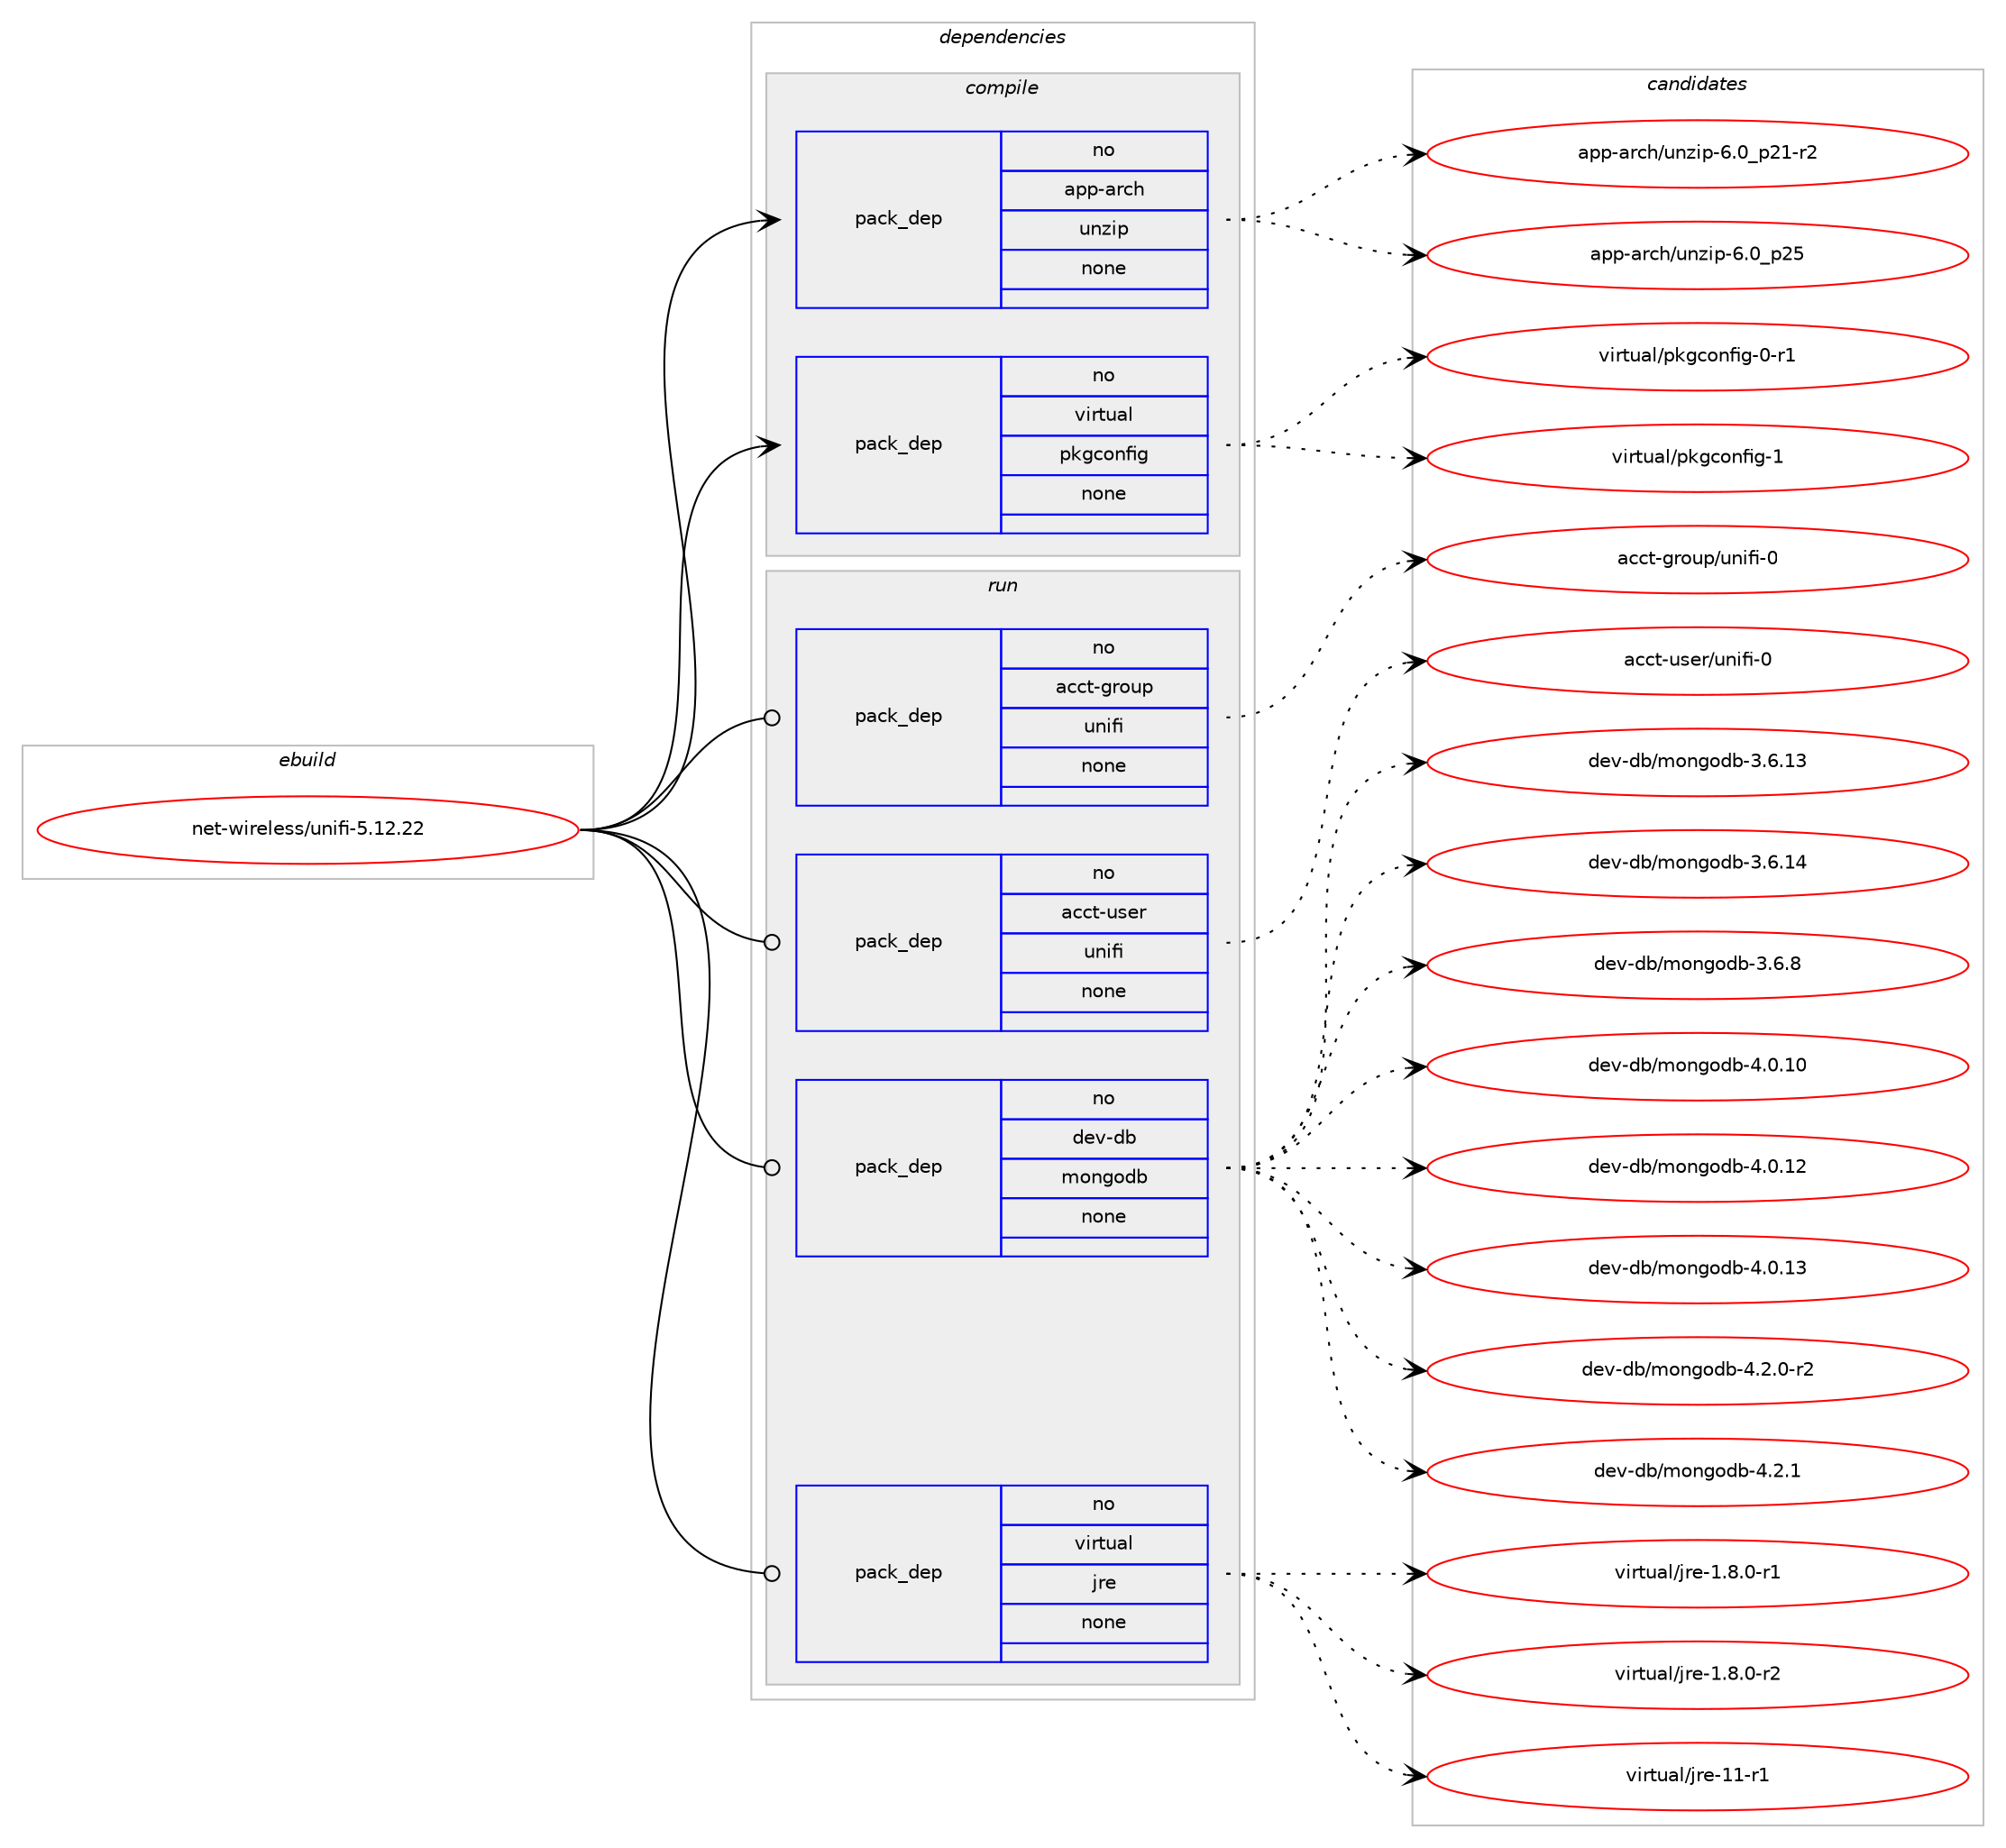 digraph prolog {

# *************
# Graph options
# *************

newrank=true;
concentrate=true;
compound=true;
graph [rankdir=LR,fontname=Helvetica,fontsize=10,ranksep=1.5];#, ranksep=2.5, nodesep=0.2];
edge  [arrowhead=vee];
node  [fontname=Helvetica,fontsize=10];

# **********
# The ebuild
# **********

subgraph cluster_leftcol {
color=gray;
rank=same;
label=<<i>ebuild</i>>;
id [label="net-wireless/unifi-5.12.22", color=red, width=4, href="../net-wireless/unifi-5.12.22.svg"];
}

# ****************
# The dependencies
# ****************

subgraph cluster_midcol {
color=gray;
label=<<i>dependencies</i>>;
subgraph cluster_compile {
fillcolor="#eeeeee";
style=filled;
label=<<i>compile</i>>;
subgraph pack624340 {
dependency845457 [label=<<TABLE BORDER="0" CELLBORDER="1" CELLSPACING="0" CELLPADDING="4" WIDTH="220"><TR><TD ROWSPAN="6" CELLPADDING="30">pack_dep</TD></TR><TR><TD WIDTH="110">no</TD></TR><TR><TD>app-arch</TD></TR><TR><TD>unzip</TD></TR><TR><TD>none</TD></TR><TR><TD></TD></TR></TABLE>>, shape=none, color=blue];
}
id:e -> dependency845457:w [weight=20,style="solid",arrowhead="vee"];
subgraph pack624341 {
dependency845458 [label=<<TABLE BORDER="0" CELLBORDER="1" CELLSPACING="0" CELLPADDING="4" WIDTH="220"><TR><TD ROWSPAN="6" CELLPADDING="30">pack_dep</TD></TR><TR><TD WIDTH="110">no</TD></TR><TR><TD>virtual</TD></TR><TR><TD>pkgconfig</TD></TR><TR><TD>none</TD></TR><TR><TD></TD></TR></TABLE>>, shape=none, color=blue];
}
id:e -> dependency845458:w [weight=20,style="solid",arrowhead="vee"];
}
subgraph cluster_compileandrun {
fillcolor="#eeeeee";
style=filled;
label=<<i>compile and run</i>>;
}
subgraph cluster_run {
fillcolor="#eeeeee";
style=filled;
label=<<i>run</i>>;
subgraph pack624342 {
dependency845459 [label=<<TABLE BORDER="0" CELLBORDER="1" CELLSPACING="0" CELLPADDING="4" WIDTH="220"><TR><TD ROWSPAN="6" CELLPADDING="30">pack_dep</TD></TR><TR><TD WIDTH="110">no</TD></TR><TR><TD>acct-group</TD></TR><TR><TD>unifi</TD></TR><TR><TD>none</TD></TR><TR><TD></TD></TR></TABLE>>, shape=none, color=blue];
}
id:e -> dependency845459:w [weight=20,style="solid",arrowhead="odot"];
subgraph pack624343 {
dependency845460 [label=<<TABLE BORDER="0" CELLBORDER="1" CELLSPACING="0" CELLPADDING="4" WIDTH="220"><TR><TD ROWSPAN="6" CELLPADDING="30">pack_dep</TD></TR><TR><TD WIDTH="110">no</TD></TR><TR><TD>acct-user</TD></TR><TR><TD>unifi</TD></TR><TR><TD>none</TD></TR><TR><TD></TD></TR></TABLE>>, shape=none, color=blue];
}
id:e -> dependency845460:w [weight=20,style="solid",arrowhead="odot"];
subgraph pack624344 {
dependency845461 [label=<<TABLE BORDER="0" CELLBORDER="1" CELLSPACING="0" CELLPADDING="4" WIDTH="220"><TR><TD ROWSPAN="6" CELLPADDING="30">pack_dep</TD></TR><TR><TD WIDTH="110">no</TD></TR><TR><TD>dev-db</TD></TR><TR><TD>mongodb</TD></TR><TR><TD>none</TD></TR><TR><TD></TD></TR></TABLE>>, shape=none, color=blue];
}
id:e -> dependency845461:w [weight=20,style="solid",arrowhead="odot"];
subgraph pack624345 {
dependency845462 [label=<<TABLE BORDER="0" CELLBORDER="1" CELLSPACING="0" CELLPADDING="4" WIDTH="220"><TR><TD ROWSPAN="6" CELLPADDING="30">pack_dep</TD></TR><TR><TD WIDTH="110">no</TD></TR><TR><TD>virtual</TD></TR><TR><TD>jre</TD></TR><TR><TD>none</TD></TR><TR><TD></TD></TR></TABLE>>, shape=none, color=blue];
}
id:e -> dependency845462:w [weight=20,style="solid",arrowhead="odot"];
}
}

# **************
# The candidates
# **************

subgraph cluster_choices {
rank=same;
color=gray;
label=<<i>candidates</i>>;

subgraph choice624340 {
color=black;
nodesep=1;
choice9711211245971149910447117110122105112455446489511250494511450 [label="app-arch/unzip-6.0_p21-r2", color=red, width=4,href="../app-arch/unzip-6.0_p21-r2.svg"];
choice971121124597114991044711711012210511245544648951125053 [label="app-arch/unzip-6.0_p25", color=red, width=4,href="../app-arch/unzip-6.0_p25.svg"];
dependency845457:e -> choice9711211245971149910447117110122105112455446489511250494511450:w [style=dotted,weight="100"];
dependency845457:e -> choice971121124597114991044711711012210511245544648951125053:w [style=dotted,weight="100"];
}
subgraph choice624341 {
color=black;
nodesep=1;
choice11810511411611797108471121071039911111010210510345484511449 [label="virtual/pkgconfig-0-r1", color=red, width=4,href="../virtual/pkgconfig-0-r1.svg"];
choice1181051141161179710847112107103991111101021051034549 [label="virtual/pkgconfig-1", color=red, width=4,href="../virtual/pkgconfig-1.svg"];
dependency845458:e -> choice11810511411611797108471121071039911111010210510345484511449:w [style=dotted,weight="100"];
dependency845458:e -> choice1181051141161179710847112107103991111101021051034549:w [style=dotted,weight="100"];
}
subgraph choice624342 {
color=black;
nodesep=1;
choice97999911645103114111117112471171101051021054548 [label="acct-group/unifi-0", color=red, width=4,href="../acct-group/unifi-0.svg"];
dependency845459:e -> choice97999911645103114111117112471171101051021054548:w [style=dotted,weight="100"];
}
subgraph choice624343 {
color=black;
nodesep=1;
choice97999911645117115101114471171101051021054548 [label="acct-user/unifi-0", color=red, width=4,href="../acct-user/unifi-0.svg"];
dependency845460:e -> choice97999911645117115101114471171101051021054548:w [style=dotted,weight="100"];
}
subgraph choice624344 {
color=black;
nodesep=1;
choice1001011184510098471091111101031111009845514654464951 [label="dev-db/mongodb-3.6.13", color=red, width=4,href="../dev-db/mongodb-3.6.13.svg"];
choice1001011184510098471091111101031111009845514654464952 [label="dev-db/mongodb-3.6.14", color=red, width=4,href="../dev-db/mongodb-3.6.14.svg"];
choice10010111845100984710911111010311110098455146544656 [label="dev-db/mongodb-3.6.8", color=red, width=4,href="../dev-db/mongodb-3.6.8.svg"];
choice1001011184510098471091111101031111009845524648464948 [label="dev-db/mongodb-4.0.10", color=red, width=4,href="../dev-db/mongodb-4.0.10.svg"];
choice1001011184510098471091111101031111009845524648464950 [label="dev-db/mongodb-4.0.12", color=red, width=4,href="../dev-db/mongodb-4.0.12.svg"];
choice1001011184510098471091111101031111009845524648464951 [label="dev-db/mongodb-4.0.13", color=red, width=4,href="../dev-db/mongodb-4.0.13.svg"];
choice100101118451009847109111110103111100984552465046484511450 [label="dev-db/mongodb-4.2.0-r2", color=red, width=4,href="../dev-db/mongodb-4.2.0-r2.svg"];
choice10010111845100984710911111010311110098455246504649 [label="dev-db/mongodb-4.2.1", color=red, width=4,href="../dev-db/mongodb-4.2.1.svg"];
dependency845461:e -> choice1001011184510098471091111101031111009845514654464951:w [style=dotted,weight="100"];
dependency845461:e -> choice1001011184510098471091111101031111009845514654464952:w [style=dotted,weight="100"];
dependency845461:e -> choice10010111845100984710911111010311110098455146544656:w [style=dotted,weight="100"];
dependency845461:e -> choice1001011184510098471091111101031111009845524648464948:w [style=dotted,weight="100"];
dependency845461:e -> choice1001011184510098471091111101031111009845524648464950:w [style=dotted,weight="100"];
dependency845461:e -> choice1001011184510098471091111101031111009845524648464951:w [style=dotted,weight="100"];
dependency845461:e -> choice100101118451009847109111110103111100984552465046484511450:w [style=dotted,weight="100"];
dependency845461:e -> choice10010111845100984710911111010311110098455246504649:w [style=dotted,weight="100"];
}
subgraph choice624345 {
color=black;
nodesep=1;
choice11810511411611797108471061141014549465646484511449 [label="virtual/jre-1.8.0-r1", color=red, width=4,href="../virtual/jre-1.8.0-r1.svg"];
choice11810511411611797108471061141014549465646484511450 [label="virtual/jre-1.8.0-r2", color=red, width=4,href="../virtual/jre-1.8.0-r2.svg"];
choice11810511411611797108471061141014549494511449 [label="virtual/jre-11-r1", color=red, width=4,href="../virtual/jre-11-r1.svg"];
dependency845462:e -> choice11810511411611797108471061141014549465646484511449:w [style=dotted,weight="100"];
dependency845462:e -> choice11810511411611797108471061141014549465646484511450:w [style=dotted,weight="100"];
dependency845462:e -> choice11810511411611797108471061141014549494511449:w [style=dotted,weight="100"];
}
}

}
